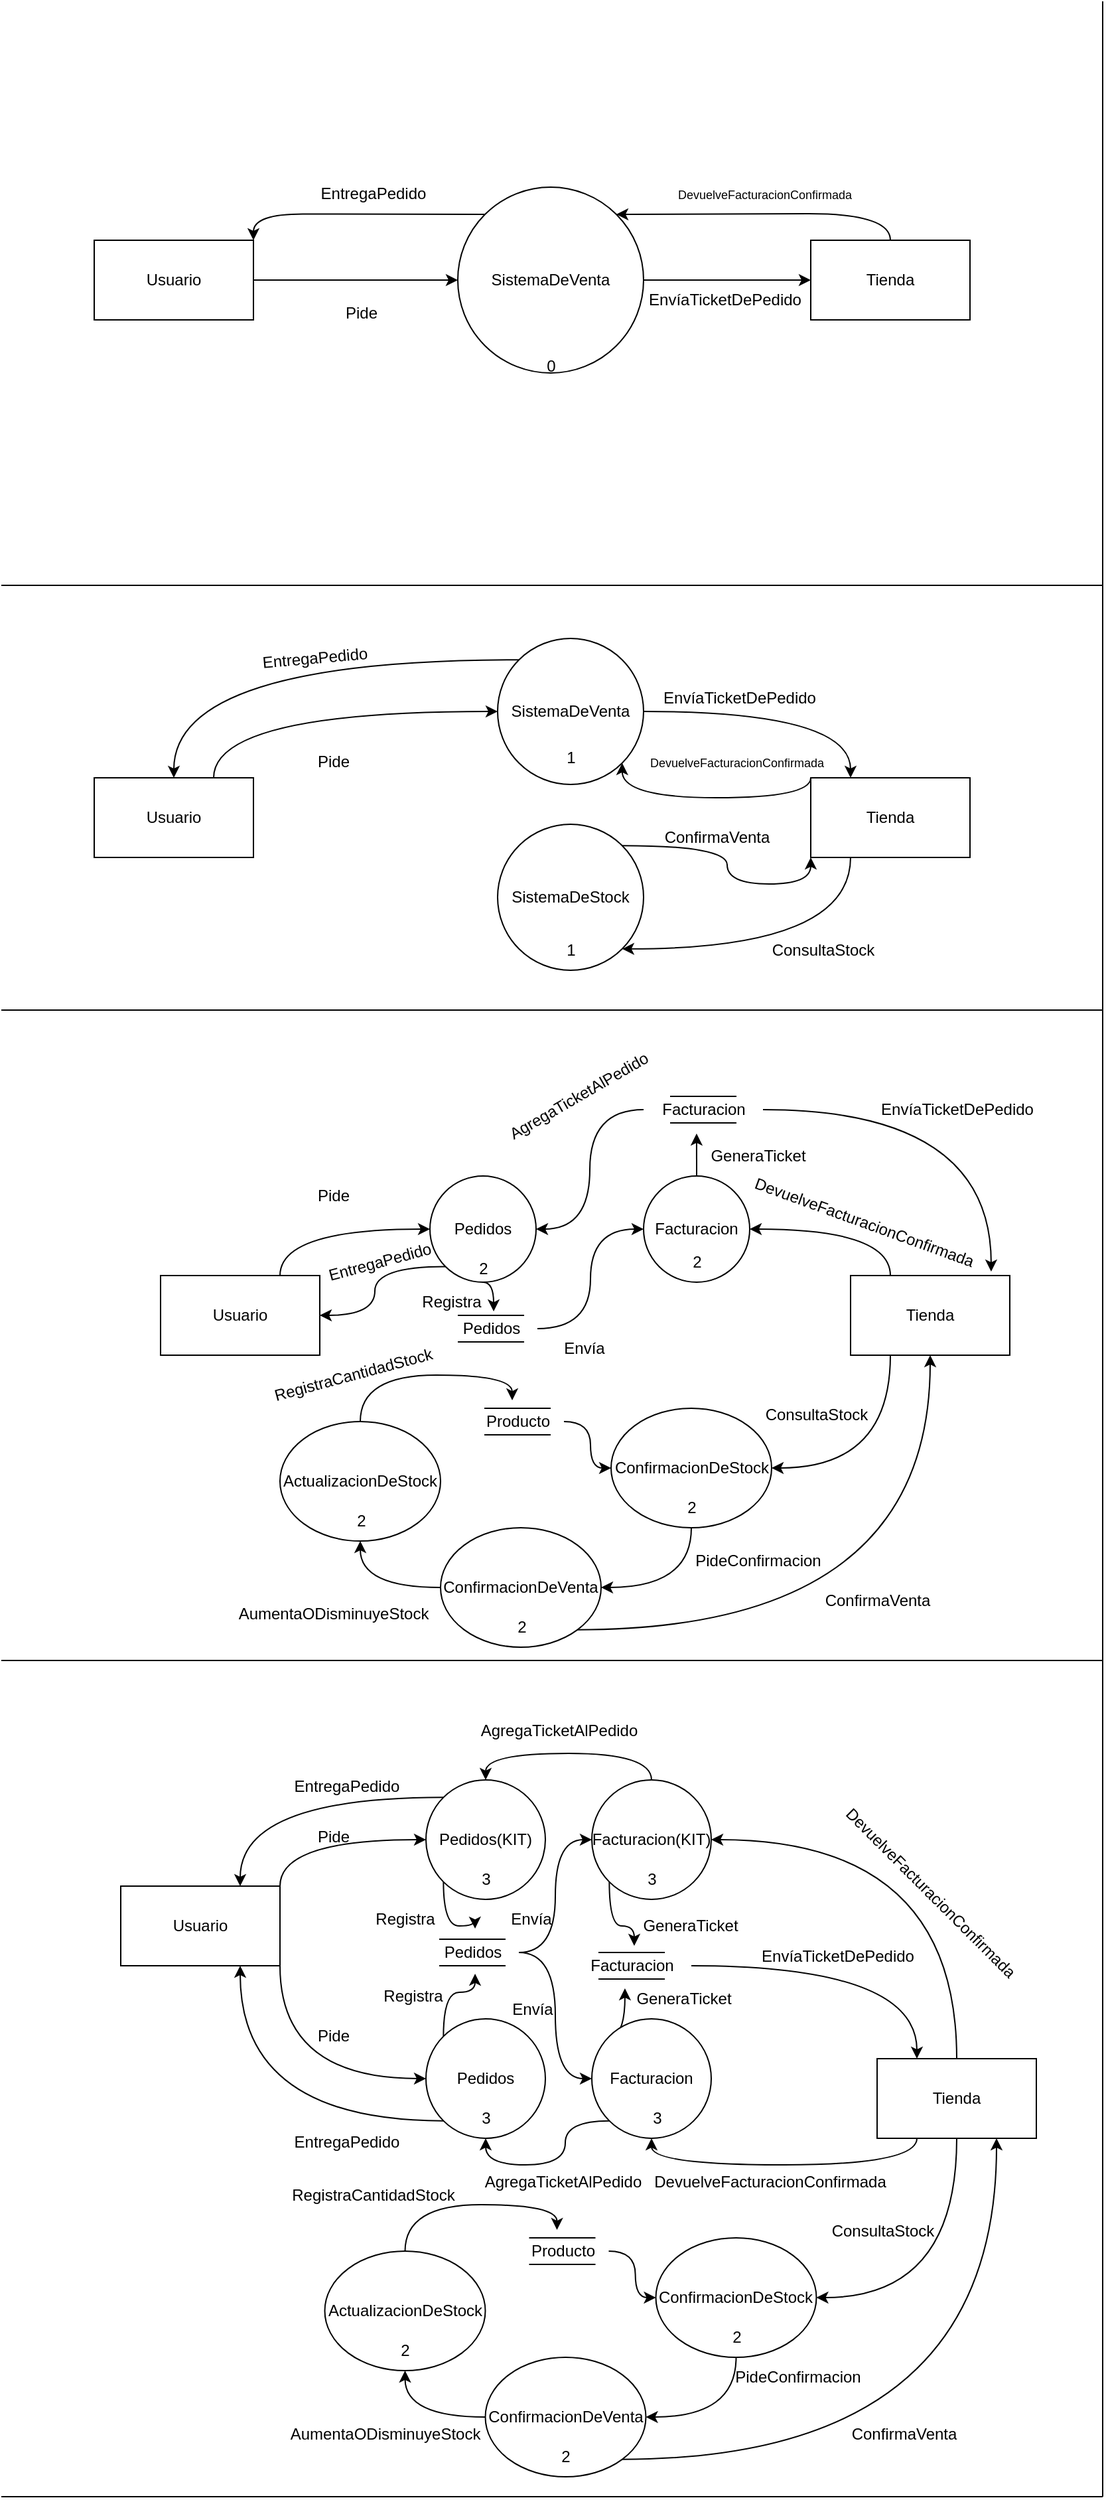 <mxfile version="21.2.8" type="device">
  <diagram name="Página-1" id="77I_9e6Xdo4YaLCHUeWs">
    <mxGraphModel dx="1687" dy="993" grid="1" gridSize="10" guides="1" tooltips="1" connect="1" arrows="1" fold="1" page="1" pageScale="1" pageWidth="827" pageHeight="1169" math="0" shadow="0">
      <root>
        <mxCell id="0" />
        <mxCell id="1" parent="0" />
        <mxCell id="YURIXf1_8LchFgD-S7HH-4" style="edgeStyle=orthogonalEdgeStyle;rounded=0;orthogonalLoop=1;jettySize=auto;html=1;exitX=1;exitY=0.5;exitDx=0;exitDy=0;entryX=0;entryY=0.5;entryDx=0;entryDy=0;curved=1;" edge="1" parent="1" source="YURIXf1_8LchFgD-S7HH-1" target="YURIXf1_8LchFgD-S7HH-3">
          <mxGeometry relative="1" as="geometry" />
        </mxCell>
        <mxCell id="YURIXf1_8LchFgD-S7HH-1" value="Usuario" style="rounded=0;whiteSpace=wrap;html=1;" vertex="1" parent="1">
          <mxGeometry x="70" y="180" width="120" height="60" as="geometry" />
        </mxCell>
        <mxCell id="YURIXf1_8LchFgD-S7HH-12" style="edgeStyle=orthogonalEdgeStyle;rounded=0;orthogonalLoop=1;jettySize=auto;html=1;exitX=0.5;exitY=0;exitDx=0;exitDy=0;entryX=1;entryY=0;entryDx=0;entryDy=0;curved=1;" edge="1" parent="1" source="YURIXf1_8LchFgD-S7HH-2" target="YURIXf1_8LchFgD-S7HH-3">
          <mxGeometry relative="1" as="geometry" />
        </mxCell>
        <mxCell id="YURIXf1_8LchFgD-S7HH-2" value="Tienda" style="rounded=0;whiteSpace=wrap;html=1;" vertex="1" parent="1">
          <mxGeometry x="610" y="180" width="120" height="60" as="geometry" />
        </mxCell>
        <mxCell id="YURIXf1_8LchFgD-S7HH-5" style="edgeStyle=orthogonalEdgeStyle;rounded=0;orthogonalLoop=1;jettySize=auto;html=1;exitX=1;exitY=0.5;exitDx=0;exitDy=0;entryX=0;entryY=0.5;entryDx=0;entryDy=0;curved=1;" edge="1" parent="1" source="YURIXf1_8LchFgD-S7HH-3" target="YURIXf1_8LchFgD-S7HH-2">
          <mxGeometry relative="1" as="geometry" />
        </mxCell>
        <mxCell id="YURIXf1_8LchFgD-S7HH-13" style="edgeStyle=orthogonalEdgeStyle;rounded=0;orthogonalLoop=1;jettySize=auto;html=1;exitX=0;exitY=0;exitDx=0;exitDy=0;entryX=1;entryY=0;entryDx=0;entryDy=0;curved=1;" edge="1" parent="1" source="YURIXf1_8LchFgD-S7HH-3" target="YURIXf1_8LchFgD-S7HH-1">
          <mxGeometry relative="1" as="geometry" />
        </mxCell>
        <mxCell id="YURIXf1_8LchFgD-S7HH-3" value="SistemaDeVenta" style="ellipse;whiteSpace=wrap;html=1;aspect=fixed;" vertex="1" parent="1">
          <mxGeometry x="344" y="140" width="140" height="140" as="geometry" />
        </mxCell>
        <mxCell id="YURIXf1_8LchFgD-S7HH-6" value="0" style="text;html=1;align=center;verticalAlign=middle;resizable=0;points=[];autosize=1;strokeColor=none;fillColor=none;" vertex="1" parent="1">
          <mxGeometry x="399" y="260" width="30" height="30" as="geometry" />
        </mxCell>
        <mxCell id="YURIXf1_8LchFgD-S7HH-14" style="edgeStyle=orthogonalEdgeStyle;curved=1;rounded=0;orthogonalLoop=1;jettySize=auto;html=1;exitX=0.75;exitY=0;exitDx=0;exitDy=0;entryX=0;entryY=0.5;entryDx=0;entryDy=0;" edge="1" parent="1" source="YURIXf1_8LchFgD-S7HH-7" target="YURIXf1_8LchFgD-S7HH-8">
          <mxGeometry relative="1" as="geometry" />
        </mxCell>
        <mxCell id="YURIXf1_8LchFgD-S7HH-7" value="Usuario" style="rounded=0;whiteSpace=wrap;html=1;" vertex="1" parent="1">
          <mxGeometry x="70" y="585" width="120" height="60" as="geometry" />
        </mxCell>
        <mxCell id="YURIXf1_8LchFgD-S7HH-23" style="edgeStyle=orthogonalEdgeStyle;curved=1;rounded=0;orthogonalLoop=1;jettySize=auto;html=1;exitX=0;exitY=0;exitDx=0;exitDy=0;entryX=0.5;entryY=0;entryDx=0;entryDy=0;" edge="1" parent="1" source="YURIXf1_8LchFgD-S7HH-8" target="YURIXf1_8LchFgD-S7HH-7">
          <mxGeometry relative="1" as="geometry" />
        </mxCell>
        <mxCell id="YURIXf1_8LchFgD-S7HH-26" style="edgeStyle=orthogonalEdgeStyle;curved=1;rounded=0;orthogonalLoop=1;jettySize=auto;html=1;exitX=1;exitY=0.5;exitDx=0;exitDy=0;entryX=0.25;entryY=0;entryDx=0;entryDy=0;" edge="1" parent="1" source="YURIXf1_8LchFgD-S7HH-8" target="YURIXf1_8LchFgD-S7HH-11">
          <mxGeometry relative="1" as="geometry" />
        </mxCell>
        <mxCell id="YURIXf1_8LchFgD-S7HH-8" value="SistemaDeVenta" style="ellipse;whiteSpace=wrap;html=1;aspect=fixed;" vertex="1" parent="1">
          <mxGeometry x="374" y="480" width="110" height="110" as="geometry" />
        </mxCell>
        <mxCell id="YURIXf1_8LchFgD-S7HH-28" style="edgeStyle=orthogonalEdgeStyle;curved=1;rounded=0;orthogonalLoop=1;jettySize=auto;html=1;exitX=1;exitY=0;exitDx=0;exitDy=0;entryX=0;entryY=1;entryDx=0;entryDy=0;" edge="1" parent="1" source="YURIXf1_8LchFgD-S7HH-9" target="YURIXf1_8LchFgD-S7HH-11">
          <mxGeometry relative="1" as="geometry" />
        </mxCell>
        <mxCell id="YURIXf1_8LchFgD-S7HH-9" value="SistemaDeStock" style="ellipse;whiteSpace=wrap;html=1;aspect=fixed;" vertex="1" parent="1">
          <mxGeometry x="374" y="620" width="110" height="110" as="geometry" />
        </mxCell>
        <mxCell id="YURIXf1_8LchFgD-S7HH-27" style="edgeStyle=orthogonalEdgeStyle;curved=1;rounded=0;orthogonalLoop=1;jettySize=auto;html=1;exitX=0.25;exitY=1;exitDx=0;exitDy=0;entryX=1;entryY=1;entryDx=0;entryDy=0;" edge="1" parent="1" source="YURIXf1_8LchFgD-S7HH-11" target="YURIXf1_8LchFgD-S7HH-9">
          <mxGeometry relative="1" as="geometry" />
        </mxCell>
        <mxCell id="YURIXf1_8LchFgD-S7HH-29" style="edgeStyle=orthogonalEdgeStyle;curved=1;rounded=0;orthogonalLoop=1;jettySize=auto;html=1;exitX=0;exitY=0;exitDx=0;exitDy=0;entryX=1;entryY=1;entryDx=0;entryDy=0;" edge="1" parent="1" source="YURIXf1_8LchFgD-S7HH-11" target="YURIXf1_8LchFgD-S7HH-8">
          <mxGeometry relative="1" as="geometry">
            <Array as="points">
              <mxPoint x="610" y="600" />
              <mxPoint x="468" y="600" />
            </Array>
          </mxGeometry>
        </mxCell>
        <mxCell id="YURIXf1_8LchFgD-S7HH-11" value="Tienda" style="rounded=0;whiteSpace=wrap;html=1;" vertex="1" parent="1">
          <mxGeometry x="610" y="585" width="120" height="60" as="geometry" />
        </mxCell>
        <mxCell id="YURIXf1_8LchFgD-S7HH-18" value="1" style="text;html=1;align=center;verticalAlign=middle;resizable=0;points=[];autosize=1;strokeColor=none;fillColor=none;" vertex="1" parent="1">
          <mxGeometry x="414" y="555" width="30" height="30" as="geometry" />
        </mxCell>
        <mxCell id="YURIXf1_8LchFgD-S7HH-19" value="1" style="text;html=1;align=center;verticalAlign=middle;resizable=0;points=[];autosize=1;strokeColor=none;fillColor=none;" vertex="1" parent="1">
          <mxGeometry x="414" y="700" width="30" height="30" as="geometry" />
        </mxCell>
        <mxCell id="YURIXf1_8LchFgD-S7HH-34" style="edgeStyle=orthogonalEdgeStyle;curved=1;rounded=0;orthogonalLoop=1;jettySize=auto;html=1;entryX=0;entryY=0.5;entryDx=0;entryDy=0;exitX=0.75;exitY=0;exitDx=0;exitDy=0;" edge="1" parent="1" source="YURIXf1_8LchFgD-S7HH-30" target="YURIXf1_8LchFgD-S7HH-31">
          <mxGeometry relative="1" as="geometry">
            <mxPoint x="214" y="925" as="sourcePoint" />
          </mxGeometry>
        </mxCell>
        <mxCell id="YURIXf1_8LchFgD-S7HH-30" value="Usuario" style="rounded=0;whiteSpace=wrap;html=1;" vertex="1" parent="1">
          <mxGeometry x="120" y="960" width="120" height="60" as="geometry" />
        </mxCell>
        <mxCell id="YURIXf1_8LchFgD-S7HH-88" style="edgeStyle=orthogonalEdgeStyle;curved=1;rounded=0;orthogonalLoop=1;jettySize=auto;html=1;exitX=0;exitY=1;exitDx=0;exitDy=0;entryX=1;entryY=0.5;entryDx=0;entryDy=0;" edge="1" parent="1" source="YURIXf1_8LchFgD-S7HH-31" target="YURIXf1_8LchFgD-S7HH-30">
          <mxGeometry relative="1" as="geometry" />
        </mxCell>
        <mxCell id="YURIXf1_8LchFgD-S7HH-89" style="edgeStyle=orthogonalEdgeStyle;curved=1;rounded=0;orthogonalLoop=1;jettySize=auto;html=1;exitX=0.5;exitY=1;exitDx=0;exitDy=0;entryX=0.529;entryY=0.067;entryDx=0;entryDy=0;entryPerimeter=0;" edge="1" parent="1" source="YURIXf1_8LchFgD-S7HH-31" target="YURIXf1_8LchFgD-S7HH-46">
          <mxGeometry relative="1" as="geometry" />
        </mxCell>
        <mxCell id="YURIXf1_8LchFgD-S7HH-31" value="Pedidos" style="ellipse;whiteSpace=wrap;html=1;aspect=fixed;" vertex="1" parent="1">
          <mxGeometry x="323" y="885" width="80" height="80" as="geometry" />
        </mxCell>
        <mxCell id="YURIXf1_8LchFgD-S7HH-56" style="edgeStyle=orthogonalEdgeStyle;curved=1;rounded=0;orthogonalLoop=1;jettySize=auto;html=1;exitX=0.5;exitY=0;exitDx=0;exitDy=0;entryX=0.444;entryY=1.1;entryDx=0;entryDy=0;entryPerimeter=0;" edge="1" parent="1" source="YURIXf1_8LchFgD-S7HH-32" target="YURIXf1_8LchFgD-S7HH-51">
          <mxGeometry relative="1" as="geometry" />
        </mxCell>
        <mxCell id="YURIXf1_8LchFgD-S7HH-32" value="Facturacion" style="ellipse;whiteSpace=wrap;html=1;aspect=fixed;" vertex="1" parent="1">
          <mxGeometry x="484" y="885" width="80" height="80" as="geometry" />
        </mxCell>
        <mxCell id="YURIXf1_8LchFgD-S7HH-61" style="edgeStyle=orthogonalEdgeStyle;curved=1;rounded=0;orthogonalLoop=1;jettySize=auto;html=1;exitX=0.25;exitY=1;exitDx=0;exitDy=0;entryX=1;entryY=0.5;entryDx=0;entryDy=0;" edge="1" parent="1" source="YURIXf1_8LchFgD-S7HH-33" target="YURIXf1_8LchFgD-S7HH-60">
          <mxGeometry relative="1" as="geometry" />
        </mxCell>
        <mxCell id="YURIXf1_8LchFgD-S7HH-84" style="edgeStyle=orthogonalEdgeStyle;curved=1;rounded=0;orthogonalLoop=1;jettySize=auto;html=1;exitX=0.25;exitY=0;exitDx=0;exitDy=0;entryX=1;entryY=0.5;entryDx=0;entryDy=0;" edge="1" parent="1" source="YURIXf1_8LchFgD-S7HH-33" target="YURIXf1_8LchFgD-S7HH-32">
          <mxGeometry relative="1" as="geometry" />
        </mxCell>
        <mxCell id="YURIXf1_8LchFgD-S7HH-33" value="Tienda" style="rounded=0;whiteSpace=wrap;html=1;" vertex="1" parent="1">
          <mxGeometry x="640" y="960" width="120" height="60" as="geometry" />
        </mxCell>
        <mxCell id="YURIXf1_8LchFgD-S7HH-43" value="" style="group" vertex="1" connectable="0" parent="1">
          <mxGeometry x="344" y="990" width="60" height="25" as="geometry" />
        </mxCell>
        <mxCell id="YURIXf1_8LchFgD-S7HH-44" value="" style="endArrow=none;html=1;rounded=0;curved=1;" edge="1" parent="YURIXf1_8LchFgD-S7HH-43">
          <mxGeometry width="50" height="50" relative="1" as="geometry">
            <mxPoint y="20" as="sourcePoint" />
            <mxPoint x="50" y="20" as="targetPoint" />
          </mxGeometry>
        </mxCell>
        <mxCell id="YURIXf1_8LchFgD-S7HH-45" value="" style="endArrow=none;html=1;rounded=0;curved=1;" edge="1" parent="YURIXf1_8LchFgD-S7HH-43">
          <mxGeometry width="50" height="50" relative="1" as="geometry">
            <mxPoint as="sourcePoint" />
            <mxPoint x="50" as="targetPoint" />
          </mxGeometry>
        </mxCell>
        <mxCell id="YURIXf1_8LchFgD-S7HH-46" value="Pedidos" style="text;html=1;align=center;verticalAlign=middle;resizable=0;points=[];autosize=1;strokeColor=none;fillColor=none;" vertex="1" parent="YURIXf1_8LchFgD-S7HH-43">
          <mxGeometry x="-10" y="-5" width="70" height="30" as="geometry" />
        </mxCell>
        <mxCell id="YURIXf1_8LchFgD-S7HH-48" value="" style="group" vertex="1" connectable="0" parent="1">
          <mxGeometry x="504" y="825" width="70" height="25" as="geometry" />
        </mxCell>
        <mxCell id="YURIXf1_8LchFgD-S7HH-49" value="" style="endArrow=none;html=1;rounded=0;curved=1;" edge="1" parent="YURIXf1_8LchFgD-S7HH-48">
          <mxGeometry width="50" height="50" relative="1" as="geometry">
            <mxPoint y="20" as="sourcePoint" />
            <mxPoint x="50" y="20" as="targetPoint" />
          </mxGeometry>
        </mxCell>
        <mxCell id="YURIXf1_8LchFgD-S7HH-50" value="" style="endArrow=none;html=1;rounded=0;curved=1;" edge="1" parent="YURIXf1_8LchFgD-S7HH-48">
          <mxGeometry width="50" height="50" relative="1" as="geometry">
            <mxPoint as="sourcePoint" />
            <mxPoint x="50" as="targetPoint" />
          </mxGeometry>
        </mxCell>
        <mxCell id="YURIXf1_8LchFgD-S7HH-51" value="Facturacion" style="text;html=1;align=center;verticalAlign=middle;resizable=0;points=[];autosize=1;strokeColor=none;fillColor=none;" vertex="1" parent="YURIXf1_8LchFgD-S7HH-48">
          <mxGeometry x="-20" y="-5" width="90" height="30" as="geometry" />
        </mxCell>
        <mxCell id="YURIXf1_8LchFgD-S7HH-55" style="edgeStyle=orthogonalEdgeStyle;curved=1;rounded=0;orthogonalLoop=1;jettySize=auto;html=1;entryX=0;entryY=0.5;entryDx=0;entryDy=0;" edge="1" parent="1" source="YURIXf1_8LchFgD-S7HH-46" target="YURIXf1_8LchFgD-S7HH-32">
          <mxGeometry relative="1" as="geometry" />
        </mxCell>
        <mxCell id="YURIXf1_8LchFgD-S7HH-57" style="edgeStyle=orthogonalEdgeStyle;curved=1;rounded=0;orthogonalLoop=1;jettySize=auto;html=1;entryX=0.883;entryY=-0.05;entryDx=0;entryDy=0;entryPerimeter=0;" edge="1" parent="1" source="YURIXf1_8LchFgD-S7HH-51" target="YURIXf1_8LchFgD-S7HH-33">
          <mxGeometry relative="1" as="geometry" />
        </mxCell>
        <mxCell id="YURIXf1_8LchFgD-S7HH-79" style="edgeStyle=orthogonalEdgeStyle;curved=1;rounded=0;orthogonalLoop=1;jettySize=auto;html=1;exitX=0.5;exitY=0;exitDx=0;exitDy=0;entryX=0.443;entryY=-0.033;entryDx=0;entryDy=0;entryPerimeter=0;" edge="1" parent="1" source="YURIXf1_8LchFgD-S7HH-58" target="YURIXf1_8LchFgD-S7HH-77">
          <mxGeometry relative="1" as="geometry" />
        </mxCell>
        <mxCell id="YURIXf1_8LchFgD-S7HH-58" value="ActualizacionDeStock" style="ellipse;whiteSpace=wrap;html=1;" vertex="1" parent="1">
          <mxGeometry x="210" y="1070" width="121" height="90" as="geometry" />
        </mxCell>
        <mxCell id="YURIXf1_8LchFgD-S7HH-67" style="edgeStyle=orthogonalEdgeStyle;curved=1;rounded=0;orthogonalLoop=1;jettySize=auto;html=1;exitX=0.5;exitY=1;exitDx=0;exitDy=0;entryX=1;entryY=0.5;entryDx=0;entryDy=0;" edge="1" parent="1" source="YURIXf1_8LchFgD-S7HH-60" target="YURIXf1_8LchFgD-S7HH-64">
          <mxGeometry relative="1" as="geometry" />
        </mxCell>
        <mxCell id="YURIXf1_8LchFgD-S7HH-60" value="ConfirmacionDeStock" style="ellipse;whiteSpace=wrap;html=1;" vertex="1" parent="1">
          <mxGeometry x="459.5" y="1060" width="121" height="90" as="geometry" />
        </mxCell>
        <mxCell id="YURIXf1_8LchFgD-S7HH-66" style="edgeStyle=orthogonalEdgeStyle;curved=1;rounded=0;orthogonalLoop=1;jettySize=auto;html=1;exitX=0;exitY=0.5;exitDx=0;exitDy=0;entryX=0.5;entryY=1;entryDx=0;entryDy=0;" edge="1" parent="1" source="YURIXf1_8LchFgD-S7HH-64" target="YURIXf1_8LchFgD-S7HH-58">
          <mxGeometry relative="1" as="geometry" />
        </mxCell>
        <mxCell id="YURIXf1_8LchFgD-S7HH-68" style="edgeStyle=orthogonalEdgeStyle;curved=1;rounded=0;orthogonalLoop=1;jettySize=auto;html=1;exitX=1;exitY=1;exitDx=0;exitDy=0;entryX=0.5;entryY=1;entryDx=0;entryDy=0;" edge="1" parent="1" source="YURIXf1_8LchFgD-S7HH-64" target="YURIXf1_8LchFgD-S7HH-33">
          <mxGeometry relative="1" as="geometry" />
        </mxCell>
        <mxCell id="YURIXf1_8LchFgD-S7HH-64" value="ConfirmacionDeVenta" style="ellipse;whiteSpace=wrap;html=1;" vertex="1" parent="1">
          <mxGeometry x="331" y="1150" width="121" height="90" as="geometry" />
        </mxCell>
        <mxCell id="YURIXf1_8LchFgD-S7HH-69" value="2" style="text;html=1;align=center;verticalAlign=middle;resizable=0;points=[];autosize=1;strokeColor=none;fillColor=none;" vertex="1" parent="1">
          <mxGeometry x="348" y="940" width="30" height="30" as="geometry" />
        </mxCell>
        <mxCell id="YURIXf1_8LchFgD-S7HH-70" value="2" style="text;html=1;align=center;verticalAlign=middle;resizable=0;points=[];autosize=1;strokeColor=none;fillColor=none;" vertex="1" parent="1">
          <mxGeometry x="509" y="935" width="30" height="30" as="geometry" />
        </mxCell>
        <mxCell id="YURIXf1_8LchFgD-S7HH-71" value="2" style="text;html=1;align=center;verticalAlign=middle;resizable=0;points=[];autosize=1;strokeColor=none;fillColor=none;" vertex="1" parent="1">
          <mxGeometry x="505" y="1120" width="30" height="30" as="geometry" />
        </mxCell>
        <mxCell id="YURIXf1_8LchFgD-S7HH-72" value="2" style="text;html=1;align=center;verticalAlign=middle;resizable=0;points=[];autosize=1;strokeColor=none;fillColor=none;" vertex="1" parent="1">
          <mxGeometry x="376.5" y="1210" width="30" height="30" as="geometry" />
        </mxCell>
        <mxCell id="YURIXf1_8LchFgD-S7HH-73" value="2" style="text;html=1;align=center;verticalAlign=middle;resizable=0;points=[];autosize=1;strokeColor=none;fillColor=none;" vertex="1" parent="1">
          <mxGeometry x="255.5" y="1130" width="30" height="30" as="geometry" />
        </mxCell>
        <mxCell id="YURIXf1_8LchFgD-S7HH-74" value="" style="group" vertex="1" connectable="0" parent="1">
          <mxGeometry x="364" y="1060" width="60" height="25" as="geometry" />
        </mxCell>
        <mxCell id="YURIXf1_8LchFgD-S7HH-75" value="" style="endArrow=none;html=1;rounded=0;curved=1;" edge="1" parent="YURIXf1_8LchFgD-S7HH-74">
          <mxGeometry width="50" height="50" relative="1" as="geometry">
            <mxPoint y="20" as="sourcePoint" />
            <mxPoint x="50" y="20" as="targetPoint" />
          </mxGeometry>
        </mxCell>
        <mxCell id="YURIXf1_8LchFgD-S7HH-76" value="" style="endArrow=none;html=1;rounded=0;curved=1;" edge="1" parent="YURIXf1_8LchFgD-S7HH-74">
          <mxGeometry width="50" height="50" relative="1" as="geometry">
            <mxPoint as="sourcePoint" />
            <mxPoint x="50" as="targetPoint" />
          </mxGeometry>
        </mxCell>
        <mxCell id="YURIXf1_8LchFgD-S7HH-77" value="Producto" style="text;html=1;align=center;verticalAlign=middle;resizable=0;points=[];autosize=1;strokeColor=none;fillColor=none;" vertex="1" parent="YURIXf1_8LchFgD-S7HH-74">
          <mxGeometry x="-10" y="-5" width="70" height="30" as="geometry" />
        </mxCell>
        <mxCell id="YURIXf1_8LchFgD-S7HH-82" style="edgeStyle=orthogonalEdgeStyle;curved=1;rounded=0;orthogonalLoop=1;jettySize=auto;html=1;entryX=0;entryY=0.5;entryDx=0;entryDy=0;" edge="1" parent="1" source="YURIXf1_8LchFgD-S7HH-77" target="YURIXf1_8LchFgD-S7HH-60">
          <mxGeometry relative="1" as="geometry" />
        </mxCell>
        <mxCell id="YURIXf1_8LchFgD-S7HH-87" style="edgeStyle=orthogonalEdgeStyle;curved=1;rounded=0;orthogonalLoop=1;jettySize=auto;html=1;entryX=1;entryY=0.5;entryDx=0;entryDy=0;" edge="1" parent="1" source="YURIXf1_8LchFgD-S7HH-51" target="YURIXf1_8LchFgD-S7HH-31">
          <mxGeometry relative="1" as="geometry" />
        </mxCell>
        <mxCell id="YURIXf1_8LchFgD-S7HH-90" value="" style="endArrow=none;html=1;rounded=0;curved=1;" edge="1" parent="1">
          <mxGeometry width="50" height="50" relative="1" as="geometry">
            <mxPoint y="760" as="sourcePoint" />
            <mxPoint x="830" y="760" as="targetPoint" />
          </mxGeometry>
        </mxCell>
        <mxCell id="YURIXf1_8LchFgD-S7HH-91" value="" style="endArrow=none;html=1;rounded=0;curved=1;" edge="1" parent="1">
          <mxGeometry width="50" height="50" relative="1" as="geometry">
            <mxPoint x="830" y="760" as="sourcePoint" />
            <mxPoint x="830" as="targetPoint" />
          </mxGeometry>
        </mxCell>
        <mxCell id="YURIXf1_8LchFgD-S7HH-92" value="" style="endArrow=none;html=1;rounded=0;curved=1;" edge="1" parent="1">
          <mxGeometry width="50" height="50" relative="1" as="geometry">
            <mxPoint x="830" y="1250" as="sourcePoint" />
            <mxPoint x="830" y="760" as="targetPoint" />
          </mxGeometry>
        </mxCell>
        <mxCell id="YURIXf1_8LchFgD-S7HH-93" value="" style="endArrow=none;html=1;rounded=0;curved=1;" edge="1" parent="1">
          <mxGeometry width="50" height="50" relative="1" as="geometry">
            <mxPoint y="1250" as="sourcePoint" />
            <mxPoint x="830" y="1250" as="targetPoint" />
          </mxGeometry>
        </mxCell>
        <mxCell id="YURIXf1_8LchFgD-S7HH-102" style="edgeStyle=orthogonalEdgeStyle;curved=1;rounded=0;orthogonalLoop=1;jettySize=auto;html=1;exitX=1;exitY=0;exitDx=0;exitDy=0;entryX=0;entryY=0.5;entryDx=0;entryDy=0;" edge="1" parent="1" source="YURIXf1_8LchFgD-S7HH-94" target="YURIXf1_8LchFgD-S7HH-96">
          <mxGeometry relative="1" as="geometry" />
        </mxCell>
        <mxCell id="YURIXf1_8LchFgD-S7HH-103" style="edgeStyle=orthogonalEdgeStyle;curved=1;rounded=0;orthogonalLoop=1;jettySize=auto;html=1;exitX=1;exitY=1;exitDx=0;exitDy=0;entryX=0;entryY=0.5;entryDx=0;entryDy=0;" edge="1" parent="1" source="YURIXf1_8LchFgD-S7HH-94" target="YURIXf1_8LchFgD-S7HH-98">
          <mxGeometry relative="1" as="geometry" />
        </mxCell>
        <mxCell id="YURIXf1_8LchFgD-S7HH-94" value="Usuario" style="rounded=0;whiteSpace=wrap;html=1;" vertex="1" parent="1">
          <mxGeometry x="90" y="1420" width="120" height="60" as="geometry" />
        </mxCell>
        <mxCell id="YURIXf1_8LchFgD-S7HH-136" style="edgeStyle=orthogonalEdgeStyle;curved=1;rounded=0;orthogonalLoop=1;jettySize=auto;html=1;exitX=0.5;exitY=1;exitDx=0;exitDy=0;entryX=1;entryY=0.5;entryDx=0;entryDy=0;" edge="1" parent="1" source="YURIXf1_8LchFgD-S7HH-95" target="YURIXf1_8LchFgD-S7HH-125">
          <mxGeometry relative="1" as="geometry" />
        </mxCell>
        <mxCell id="YURIXf1_8LchFgD-S7HH-139" style="edgeStyle=orthogonalEdgeStyle;curved=1;rounded=0;orthogonalLoop=1;jettySize=auto;html=1;exitX=0.5;exitY=0;exitDx=0;exitDy=0;entryX=1;entryY=0.5;entryDx=0;entryDy=0;" edge="1" parent="1" source="YURIXf1_8LchFgD-S7HH-95" target="YURIXf1_8LchFgD-S7HH-97">
          <mxGeometry relative="1" as="geometry" />
        </mxCell>
        <mxCell id="YURIXf1_8LchFgD-S7HH-143" style="edgeStyle=orthogonalEdgeStyle;curved=1;rounded=0;orthogonalLoop=1;jettySize=auto;html=1;exitX=0.25;exitY=1;exitDx=0;exitDy=0;entryX=0.5;entryY=1;entryDx=0;entryDy=0;" edge="1" parent="1" source="YURIXf1_8LchFgD-S7HH-95" target="YURIXf1_8LchFgD-S7HH-99">
          <mxGeometry relative="1" as="geometry" />
        </mxCell>
        <mxCell id="YURIXf1_8LchFgD-S7HH-95" value="Tienda" style="rounded=0;whiteSpace=wrap;html=1;" vertex="1" parent="1">
          <mxGeometry x="660" y="1550" width="120" height="60" as="geometry" />
        </mxCell>
        <mxCell id="YURIXf1_8LchFgD-S7HH-115" style="edgeStyle=orthogonalEdgeStyle;curved=1;rounded=0;orthogonalLoop=1;jettySize=auto;html=1;exitX=0;exitY=1;exitDx=0;exitDy=0;entryX=0.529;entryY=-0.1;entryDx=0;entryDy=0;entryPerimeter=0;" edge="1" parent="1" source="YURIXf1_8LchFgD-S7HH-96" target="YURIXf1_8LchFgD-S7HH-109">
          <mxGeometry relative="1" as="geometry" />
        </mxCell>
        <mxCell id="YURIXf1_8LchFgD-S7HH-142" style="edgeStyle=orthogonalEdgeStyle;curved=1;rounded=0;orthogonalLoop=1;jettySize=auto;html=1;exitX=0;exitY=0;exitDx=0;exitDy=0;entryX=0.75;entryY=0;entryDx=0;entryDy=0;" edge="1" parent="1" source="YURIXf1_8LchFgD-S7HH-96" target="YURIXf1_8LchFgD-S7HH-94">
          <mxGeometry relative="1" as="geometry" />
        </mxCell>
        <mxCell id="YURIXf1_8LchFgD-S7HH-96" value="Pedidos(KIT)" style="ellipse;whiteSpace=wrap;html=1;aspect=fixed;" vertex="1" parent="1">
          <mxGeometry x="320" y="1340" width="90" height="90" as="geometry" />
        </mxCell>
        <mxCell id="YURIXf1_8LchFgD-S7HH-118" style="edgeStyle=orthogonalEdgeStyle;curved=1;rounded=0;orthogonalLoop=1;jettySize=auto;html=1;exitX=0;exitY=1;exitDx=0;exitDy=0;entryX=0.522;entryY=0;entryDx=0;entryDy=0;entryPerimeter=0;" edge="1" parent="1" source="YURIXf1_8LchFgD-S7HH-97" target="YURIXf1_8LchFgD-S7HH-113">
          <mxGeometry relative="1" as="geometry" />
        </mxCell>
        <mxCell id="YURIXf1_8LchFgD-S7HH-141" style="edgeStyle=orthogonalEdgeStyle;curved=1;rounded=0;orthogonalLoop=1;jettySize=auto;html=1;exitX=0.5;exitY=0;exitDx=0;exitDy=0;entryX=0.5;entryY=0;entryDx=0;entryDy=0;" edge="1" parent="1" source="YURIXf1_8LchFgD-S7HH-97" target="YURIXf1_8LchFgD-S7HH-96">
          <mxGeometry relative="1" as="geometry" />
        </mxCell>
        <mxCell id="YURIXf1_8LchFgD-S7HH-97" value="Facturacion(KIT)" style="ellipse;whiteSpace=wrap;html=1;aspect=fixed;" vertex="1" parent="1">
          <mxGeometry x="445" y="1340" width="90" height="90" as="geometry" />
        </mxCell>
        <mxCell id="YURIXf1_8LchFgD-S7HH-114" style="edgeStyle=orthogonalEdgeStyle;curved=1;rounded=0;orthogonalLoop=1;jettySize=auto;html=1;exitX=0;exitY=0;exitDx=0;exitDy=0;entryX=0.529;entryY=1.033;entryDx=0;entryDy=0;entryPerimeter=0;" edge="1" parent="1" source="YURIXf1_8LchFgD-S7HH-98" target="YURIXf1_8LchFgD-S7HH-109">
          <mxGeometry relative="1" as="geometry" />
        </mxCell>
        <mxCell id="YURIXf1_8LchFgD-S7HH-145" style="edgeStyle=orthogonalEdgeStyle;curved=1;rounded=0;orthogonalLoop=1;jettySize=auto;html=1;exitX=0;exitY=1;exitDx=0;exitDy=0;entryX=0.75;entryY=1;entryDx=0;entryDy=0;" edge="1" parent="1" source="YURIXf1_8LchFgD-S7HH-98" target="YURIXf1_8LchFgD-S7HH-94">
          <mxGeometry relative="1" as="geometry" />
        </mxCell>
        <mxCell id="YURIXf1_8LchFgD-S7HH-98" value="Pedidos" style="ellipse;whiteSpace=wrap;html=1;aspect=fixed;" vertex="1" parent="1">
          <mxGeometry x="320" y="1520" width="90" height="90" as="geometry" />
        </mxCell>
        <mxCell id="YURIXf1_8LchFgD-S7HH-120" style="edgeStyle=orthogonalEdgeStyle;curved=1;rounded=0;orthogonalLoop=1;jettySize=auto;html=1;exitX=0;exitY=0;exitDx=0;exitDy=0;entryX=0.444;entryY=1.067;entryDx=0;entryDy=0;entryPerimeter=0;" edge="1" parent="1" source="YURIXf1_8LchFgD-S7HH-99" target="YURIXf1_8LchFgD-S7HH-113">
          <mxGeometry relative="1" as="geometry" />
        </mxCell>
        <mxCell id="YURIXf1_8LchFgD-S7HH-144" style="edgeStyle=orthogonalEdgeStyle;curved=1;rounded=0;orthogonalLoop=1;jettySize=auto;html=1;exitX=0;exitY=1;exitDx=0;exitDy=0;entryX=0.5;entryY=1;entryDx=0;entryDy=0;" edge="1" parent="1" source="YURIXf1_8LchFgD-S7HH-99" target="YURIXf1_8LchFgD-S7HH-98">
          <mxGeometry relative="1" as="geometry" />
        </mxCell>
        <mxCell id="YURIXf1_8LchFgD-S7HH-99" value="Facturacion" style="ellipse;whiteSpace=wrap;html=1;aspect=fixed;" vertex="1" parent="1">
          <mxGeometry x="445" y="1520" width="90" height="90" as="geometry" />
        </mxCell>
        <mxCell id="YURIXf1_8LchFgD-S7HH-106" value="" style="group" vertex="1" connectable="0" parent="1">
          <mxGeometry x="330" y="1460" width="60" height="25" as="geometry" />
        </mxCell>
        <mxCell id="YURIXf1_8LchFgD-S7HH-107" value="" style="endArrow=none;html=1;rounded=0;curved=1;" edge="1" parent="YURIXf1_8LchFgD-S7HH-106">
          <mxGeometry width="50" height="50" relative="1" as="geometry">
            <mxPoint y="20" as="sourcePoint" />
            <mxPoint x="50" y="20" as="targetPoint" />
          </mxGeometry>
        </mxCell>
        <mxCell id="YURIXf1_8LchFgD-S7HH-108" value="" style="endArrow=none;html=1;rounded=0;curved=1;" edge="1" parent="YURIXf1_8LchFgD-S7HH-106">
          <mxGeometry width="50" height="50" relative="1" as="geometry">
            <mxPoint as="sourcePoint" />
            <mxPoint x="50" as="targetPoint" />
          </mxGeometry>
        </mxCell>
        <mxCell id="YURIXf1_8LchFgD-S7HH-109" value="Pedidos" style="text;html=1;align=center;verticalAlign=middle;resizable=0;points=[];autosize=1;strokeColor=none;fillColor=none;" vertex="1" parent="YURIXf1_8LchFgD-S7HH-106">
          <mxGeometry x="-10" y="-5" width="70" height="30" as="geometry" />
        </mxCell>
        <mxCell id="YURIXf1_8LchFgD-S7HH-110" value="" style="group" vertex="1" connectable="0" parent="1">
          <mxGeometry x="450" y="1470" width="70" height="25" as="geometry" />
        </mxCell>
        <mxCell id="YURIXf1_8LchFgD-S7HH-111" value="" style="endArrow=none;html=1;rounded=0;curved=1;" edge="1" parent="YURIXf1_8LchFgD-S7HH-110">
          <mxGeometry width="50" height="50" relative="1" as="geometry">
            <mxPoint y="20" as="sourcePoint" />
            <mxPoint x="50" y="20" as="targetPoint" />
          </mxGeometry>
        </mxCell>
        <mxCell id="YURIXf1_8LchFgD-S7HH-112" value="" style="endArrow=none;html=1;rounded=0;curved=1;" edge="1" parent="YURIXf1_8LchFgD-S7HH-110">
          <mxGeometry width="50" height="50" relative="1" as="geometry">
            <mxPoint as="sourcePoint" />
            <mxPoint x="50" as="targetPoint" />
          </mxGeometry>
        </mxCell>
        <mxCell id="YURIXf1_8LchFgD-S7HH-113" value="Facturacion" style="text;html=1;align=center;verticalAlign=middle;resizable=0;points=[];autosize=1;strokeColor=none;fillColor=none;" vertex="1" parent="YURIXf1_8LchFgD-S7HH-110">
          <mxGeometry x="-20" y="-5" width="90" height="30" as="geometry" />
        </mxCell>
        <mxCell id="YURIXf1_8LchFgD-S7HH-116" style="edgeStyle=orthogonalEdgeStyle;curved=1;rounded=0;orthogonalLoop=1;jettySize=auto;html=1;entryX=0;entryY=0.5;entryDx=0;entryDy=0;" edge="1" parent="1" source="YURIXf1_8LchFgD-S7HH-109" target="YURIXf1_8LchFgD-S7HH-99">
          <mxGeometry relative="1" as="geometry" />
        </mxCell>
        <mxCell id="YURIXf1_8LchFgD-S7HH-117" style="edgeStyle=orthogonalEdgeStyle;curved=1;rounded=0;orthogonalLoop=1;jettySize=auto;html=1;entryX=0;entryY=0.5;entryDx=0;entryDy=0;" edge="1" parent="1" source="YURIXf1_8LchFgD-S7HH-109" target="YURIXf1_8LchFgD-S7HH-97">
          <mxGeometry relative="1" as="geometry" />
        </mxCell>
        <mxCell id="YURIXf1_8LchFgD-S7HH-121" style="edgeStyle=orthogonalEdgeStyle;curved=1;rounded=0;orthogonalLoop=1;jettySize=auto;html=1;entryX=0.25;entryY=0;entryDx=0;entryDy=0;" edge="1" parent="1" source="YURIXf1_8LchFgD-S7HH-113" target="YURIXf1_8LchFgD-S7HH-95">
          <mxGeometry relative="1" as="geometry" />
        </mxCell>
        <mxCell id="YURIXf1_8LchFgD-S7HH-122" style="edgeStyle=orthogonalEdgeStyle;curved=1;rounded=0;orthogonalLoop=1;jettySize=auto;html=1;exitX=0.5;exitY=0;exitDx=0;exitDy=0;entryX=0.443;entryY=-0.033;entryDx=0;entryDy=0;entryPerimeter=0;" edge="1" parent="1" source="YURIXf1_8LchFgD-S7HH-123" target="YURIXf1_8LchFgD-S7HH-134">
          <mxGeometry relative="1" as="geometry" />
        </mxCell>
        <mxCell id="YURIXf1_8LchFgD-S7HH-123" value="ActualizacionDeStock" style="ellipse;whiteSpace=wrap;html=1;" vertex="1" parent="1">
          <mxGeometry x="243.75" y="1695" width="121" height="90" as="geometry" />
        </mxCell>
        <mxCell id="YURIXf1_8LchFgD-S7HH-124" style="edgeStyle=orthogonalEdgeStyle;curved=1;rounded=0;orthogonalLoop=1;jettySize=auto;html=1;exitX=0.5;exitY=1;exitDx=0;exitDy=0;entryX=1;entryY=0.5;entryDx=0;entryDy=0;" edge="1" parent="1" source="YURIXf1_8LchFgD-S7HH-125" target="YURIXf1_8LchFgD-S7HH-127">
          <mxGeometry relative="1" as="geometry" />
        </mxCell>
        <mxCell id="YURIXf1_8LchFgD-S7HH-125" value="ConfirmacionDeStock" style="ellipse;whiteSpace=wrap;html=1;" vertex="1" parent="1">
          <mxGeometry x="493.25" y="1685" width="121" height="90" as="geometry" />
        </mxCell>
        <mxCell id="YURIXf1_8LchFgD-S7HH-126" style="edgeStyle=orthogonalEdgeStyle;curved=1;rounded=0;orthogonalLoop=1;jettySize=auto;html=1;exitX=0;exitY=0.5;exitDx=0;exitDy=0;entryX=0.5;entryY=1;entryDx=0;entryDy=0;" edge="1" parent="1" source="YURIXf1_8LchFgD-S7HH-127" target="YURIXf1_8LchFgD-S7HH-123">
          <mxGeometry relative="1" as="geometry" />
        </mxCell>
        <mxCell id="YURIXf1_8LchFgD-S7HH-179" style="edgeStyle=orthogonalEdgeStyle;curved=1;rounded=0;orthogonalLoop=1;jettySize=auto;html=1;exitX=1;exitY=1;exitDx=0;exitDy=0;entryX=0.75;entryY=1;entryDx=0;entryDy=0;" edge="1" parent="1" source="YURIXf1_8LchFgD-S7HH-127" target="YURIXf1_8LchFgD-S7HH-95">
          <mxGeometry relative="1" as="geometry" />
        </mxCell>
        <mxCell id="YURIXf1_8LchFgD-S7HH-127" value="ConfirmacionDeVenta" style="ellipse;whiteSpace=wrap;html=1;" vertex="1" parent="1">
          <mxGeometry x="364.75" y="1775" width="121" height="90" as="geometry" />
        </mxCell>
        <mxCell id="YURIXf1_8LchFgD-S7HH-128" value="2" style="text;html=1;align=center;verticalAlign=middle;resizable=0;points=[];autosize=1;strokeColor=none;fillColor=none;" vertex="1" parent="1">
          <mxGeometry x="538.75" y="1745" width="30" height="30" as="geometry" />
        </mxCell>
        <mxCell id="YURIXf1_8LchFgD-S7HH-129" value="2" style="text;html=1;align=center;verticalAlign=middle;resizable=0;points=[];autosize=1;strokeColor=none;fillColor=none;" vertex="1" parent="1">
          <mxGeometry x="410.25" y="1835" width="30" height="30" as="geometry" />
        </mxCell>
        <mxCell id="YURIXf1_8LchFgD-S7HH-130" value="2" style="text;html=1;align=center;verticalAlign=middle;resizable=0;points=[];autosize=1;strokeColor=none;fillColor=none;" vertex="1" parent="1">
          <mxGeometry x="289.25" y="1755" width="30" height="30" as="geometry" />
        </mxCell>
        <mxCell id="YURIXf1_8LchFgD-S7HH-131" value="" style="group" vertex="1" connectable="0" parent="1">
          <mxGeometry x="397.75" y="1685" width="60" height="25" as="geometry" />
        </mxCell>
        <mxCell id="YURIXf1_8LchFgD-S7HH-132" value="" style="endArrow=none;html=1;rounded=0;curved=1;" edge="1" parent="YURIXf1_8LchFgD-S7HH-131">
          <mxGeometry width="50" height="50" relative="1" as="geometry">
            <mxPoint y="20" as="sourcePoint" />
            <mxPoint x="50" y="20" as="targetPoint" />
          </mxGeometry>
        </mxCell>
        <mxCell id="YURIXf1_8LchFgD-S7HH-133" value="" style="endArrow=none;html=1;rounded=0;curved=1;" edge="1" parent="YURIXf1_8LchFgD-S7HH-131">
          <mxGeometry width="50" height="50" relative="1" as="geometry">
            <mxPoint as="sourcePoint" />
            <mxPoint x="50" as="targetPoint" />
          </mxGeometry>
        </mxCell>
        <mxCell id="YURIXf1_8LchFgD-S7HH-134" value="Producto" style="text;html=1;align=center;verticalAlign=middle;resizable=0;points=[];autosize=1;strokeColor=none;fillColor=none;" vertex="1" parent="YURIXf1_8LchFgD-S7HH-131">
          <mxGeometry x="-10" y="-5" width="70" height="30" as="geometry" />
        </mxCell>
        <mxCell id="YURIXf1_8LchFgD-S7HH-135" style="edgeStyle=orthogonalEdgeStyle;curved=1;rounded=0;orthogonalLoop=1;jettySize=auto;html=1;entryX=0;entryY=0.5;entryDx=0;entryDy=0;" edge="1" parent="1" source="YURIXf1_8LchFgD-S7HH-134" target="YURIXf1_8LchFgD-S7HH-125">
          <mxGeometry relative="1" as="geometry" />
        </mxCell>
        <mxCell id="YURIXf1_8LchFgD-S7HH-137" value="3" style="text;html=1;align=center;verticalAlign=middle;resizable=0;points=[];autosize=1;strokeColor=none;fillColor=none;" vertex="1" parent="1">
          <mxGeometry x="350" y="1400" width="30" height="30" as="geometry" />
        </mxCell>
        <mxCell id="YURIXf1_8LchFgD-S7HH-160" value="3" style="text;html=1;align=center;verticalAlign=middle;resizable=0;points=[];autosize=1;strokeColor=none;fillColor=none;" vertex="1" parent="1">
          <mxGeometry x="475" y="1400" width="30" height="30" as="geometry" />
        </mxCell>
        <mxCell id="YURIXf1_8LchFgD-S7HH-161" value="3" style="text;html=1;align=center;verticalAlign=middle;resizable=0;points=[];autosize=1;strokeColor=none;fillColor=none;" vertex="1" parent="1">
          <mxGeometry x="350" y="1580" width="30" height="30" as="geometry" />
        </mxCell>
        <mxCell id="YURIXf1_8LchFgD-S7HH-162" value="3" style="text;html=1;align=center;verticalAlign=middle;resizable=0;points=[];autosize=1;strokeColor=none;fillColor=none;" vertex="1" parent="1">
          <mxGeometry x="479" y="1580" width="30" height="30" as="geometry" />
        </mxCell>
        <mxCell id="YURIXf1_8LchFgD-S7HH-163" value="" style="endArrow=none;html=1;rounded=0;curved=1;" edge="1" parent="1">
          <mxGeometry width="50" height="50" relative="1" as="geometry">
            <mxPoint x="830" y="1880" as="sourcePoint" />
            <mxPoint x="830" y="1250" as="targetPoint" />
          </mxGeometry>
        </mxCell>
        <mxCell id="YURIXf1_8LchFgD-S7HH-164" value="" style="endArrow=none;html=1;rounded=0;curved=1;" edge="1" parent="1">
          <mxGeometry width="50" height="50" relative="1" as="geometry">
            <mxPoint y="1880" as="sourcePoint" />
            <mxPoint x="830" y="1880" as="targetPoint" />
          </mxGeometry>
        </mxCell>
        <mxCell id="YURIXf1_8LchFgD-S7HH-165" value="" style="endArrow=none;html=1;rounded=0;curved=1;" edge="1" parent="1">
          <mxGeometry width="50" height="50" relative="1" as="geometry">
            <mxPoint y="440" as="sourcePoint" />
            <mxPoint x="830" y="440" as="targetPoint" />
          </mxGeometry>
        </mxCell>
        <mxCell id="YURIXf1_8LchFgD-S7HH-166" value="Pide" style="text;html=1;align=center;verticalAlign=middle;resizable=0;points=[];autosize=1;strokeColor=none;fillColor=none;" vertex="1" parent="1">
          <mxGeometry x="225" y="1368" width="50" height="30" as="geometry" />
        </mxCell>
        <mxCell id="YURIXf1_8LchFgD-S7HH-167" value="Pide" style="text;html=1;align=center;verticalAlign=middle;resizable=0;points=[];autosize=1;strokeColor=none;fillColor=none;" vertex="1" parent="1">
          <mxGeometry x="225" y="1518" width="50" height="30" as="geometry" />
        </mxCell>
        <mxCell id="YURIXf1_8LchFgD-S7HH-168" value="Registra" style="text;html=1;align=center;verticalAlign=middle;resizable=0;points=[];autosize=1;strokeColor=none;fillColor=none;" vertex="1" parent="1">
          <mxGeometry x="275" y="1488" width="70" height="30" as="geometry" />
        </mxCell>
        <mxCell id="YURIXf1_8LchFgD-S7HH-169" value="Registra" style="text;html=1;align=center;verticalAlign=middle;resizable=0;points=[];autosize=1;strokeColor=none;fillColor=none;" vertex="1" parent="1">
          <mxGeometry x="269.25" y="1430" width="70" height="30" as="geometry" />
        </mxCell>
        <mxCell id="YURIXf1_8LchFgD-S7HH-170" value="Envía" style="text;html=1;align=center;verticalAlign=middle;resizable=0;points=[];autosize=1;strokeColor=none;fillColor=none;" vertex="1" parent="1">
          <mxGeometry x="375" y="1498" width="50" height="30" as="geometry" />
        </mxCell>
        <mxCell id="YURIXf1_8LchFgD-S7HH-171" value="Envía" style="text;html=1;align=center;verticalAlign=middle;resizable=0;points=[];autosize=1;strokeColor=none;fillColor=none;" vertex="1" parent="1">
          <mxGeometry x="374" y="1430" width="50" height="30" as="geometry" />
        </mxCell>
        <mxCell id="YURIXf1_8LchFgD-S7HH-172" value="GeneraTicket" style="text;html=1;align=center;verticalAlign=middle;resizable=0;points=[];autosize=1;strokeColor=none;fillColor=none;" vertex="1" parent="1">
          <mxGeometry x="464" y="1490" width="100" height="30" as="geometry" />
        </mxCell>
        <mxCell id="YURIXf1_8LchFgD-S7HH-173" value="GeneraTicket" style="text;html=1;align=center;verticalAlign=middle;resizable=0;points=[];autosize=1;strokeColor=none;fillColor=none;" vertex="1" parent="1">
          <mxGeometry x="468.75" y="1435" width="100" height="30" as="geometry" />
        </mxCell>
        <mxCell id="YURIXf1_8LchFgD-S7HH-174" value="EnvíaTicketDePedido" style="text;html=1;align=center;verticalAlign=middle;resizable=0;points=[];autosize=1;strokeColor=none;fillColor=none;" vertex="1" parent="1">
          <mxGeometry x="560" y="1458" width="140" height="30" as="geometry" />
        </mxCell>
        <mxCell id="YURIXf1_8LchFgD-S7HH-175" value="ConsultaStock" style="text;html=1;align=center;verticalAlign=middle;resizable=0;points=[];autosize=1;strokeColor=none;fillColor=none;" vertex="1" parent="1">
          <mxGeometry x="614.25" y="1665" width="100" height="30" as="geometry" />
        </mxCell>
        <mxCell id="YURIXf1_8LchFgD-S7HH-176" value="PideConfirmacion" style="text;html=1;align=center;verticalAlign=middle;resizable=0;points=[];autosize=1;strokeColor=none;fillColor=none;" vertex="1" parent="1">
          <mxGeometry x="540" y="1775" width="120" height="30" as="geometry" />
        </mxCell>
        <mxCell id="YURIXf1_8LchFgD-S7HH-177" value="AumentaODisminuyeStock" style="text;html=1;align=center;verticalAlign=middle;resizable=0;points=[];autosize=1;strokeColor=none;fillColor=none;" vertex="1" parent="1">
          <mxGeometry x="204" y="1818" width="170" height="30" as="geometry" />
        </mxCell>
        <mxCell id="YURIXf1_8LchFgD-S7HH-178" value="RegistraCantidadStock" style="text;html=1;align=center;verticalAlign=middle;resizable=0;points=[];autosize=1;strokeColor=none;fillColor=none;" vertex="1" parent="1">
          <mxGeometry x="205" y="1638" width="150" height="30" as="geometry" />
        </mxCell>
        <mxCell id="YURIXf1_8LchFgD-S7HH-180" value="ConfirmaVenta" style="text;html=1;align=center;verticalAlign=middle;resizable=0;points=[];autosize=1;strokeColor=none;fillColor=none;" vertex="1" parent="1">
          <mxGeometry x="630" y="1818" width="100" height="30" as="geometry" />
        </mxCell>
        <mxCell id="YURIXf1_8LchFgD-S7HH-181" value="DevuelveFacturacionConfirmada" style="text;html=1;align=center;verticalAlign=middle;resizable=0;points=[];autosize=1;strokeColor=none;fillColor=none;" vertex="1" parent="1">
          <mxGeometry x="479" y="1628" width="200" height="30" as="geometry" />
        </mxCell>
        <mxCell id="YURIXf1_8LchFgD-S7HH-182" value="DevuelveFacturacionConfirmada" style="text;html=1;align=center;verticalAlign=middle;resizable=0;points=[];autosize=1;strokeColor=none;fillColor=none;rotation=45;" vertex="1" parent="1">
          <mxGeometry x="600" y="1410" width="200" height="30" as="geometry" />
        </mxCell>
        <mxCell id="YURIXf1_8LchFgD-S7HH-183" value="ConfirmaVenta" style="text;html=1;align=center;verticalAlign=middle;resizable=0;points=[];autosize=1;strokeColor=none;fillColor=none;" vertex="1" parent="1">
          <mxGeometry x="610" y="1190" width="100" height="30" as="geometry" />
        </mxCell>
        <mxCell id="YURIXf1_8LchFgD-S7HH-184" value="ConsultaStock" style="text;html=1;align=center;verticalAlign=middle;resizable=0;points=[];autosize=1;strokeColor=none;fillColor=none;" vertex="1" parent="1">
          <mxGeometry x="564" y="1050" width="100" height="30" as="geometry" />
        </mxCell>
        <mxCell id="YURIXf1_8LchFgD-S7HH-185" value="PideConfirmacion" style="text;html=1;align=center;verticalAlign=middle;resizable=0;points=[];autosize=1;strokeColor=none;fillColor=none;" vertex="1" parent="1">
          <mxGeometry x="510" y="1160" width="120" height="30" as="geometry" />
        </mxCell>
        <mxCell id="YURIXf1_8LchFgD-S7HH-186" value="AumentaODisminuyeStock" style="text;html=1;align=center;verticalAlign=middle;resizable=0;points=[];autosize=1;strokeColor=none;fillColor=none;" vertex="1" parent="1">
          <mxGeometry x="165" y="1200" width="170" height="30" as="geometry" />
        </mxCell>
        <mxCell id="YURIXf1_8LchFgD-S7HH-187" value="RegistraCantidadStock" style="text;html=1;align=center;verticalAlign=middle;resizable=0;points=[];autosize=1;strokeColor=none;fillColor=none;rotation=-15;" vertex="1" parent="1">
          <mxGeometry x="190" y="1020" width="150" height="30" as="geometry" />
        </mxCell>
        <mxCell id="YURIXf1_8LchFgD-S7HH-188" value="Envía" style="text;html=1;align=center;verticalAlign=middle;resizable=0;points=[];autosize=1;strokeColor=none;fillColor=none;" vertex="1" parent="1">
          <mxGeometry x="414" y="1000" width="50" height="30" as="geometry" />
        </mxCell>
        <mxCell id="YURIXf1_8LchFgD-S7HH-189" value="GeneraTicket" style="text;html=1;align=center;verticalAlign=middle;resizable=0;points=[];autosize=1;strokeColor=none;fillColor=none;" vertex="1" parent="1">
          <mxGeometry x="520" y="855" width="100" height="30" as="geometry" />
        </mxCell>
        <mxCell id="YURIXf1_8LchFgD-S7HH-190" value="Registra" style="text;html=1;align=center;verticalAlign=middle;resizable=0;points=[];autosize=1;strokeColor=none;fillColor=none;" vertex="1" parent="1">
          <mxGeometry x="304" y="965" width="70" height="30" as="geometry" />
        </mxCell>
        <mxCell id="YURIXf1_8LchFgD-S7HH-192" value="Pide" style="text;html=1;align=center;verticalAlign=middle;resizable=0;points=[];autosize=1;strokeColor=none;fillColor=none;" vertex="1" parent="1">
          <mxGeometry x="225" y="885" width="50" height="30" as="geometry" />
        </mxCell>
        <mxCell id="YURIXf1_8LchFgD-S7HH-195" value="AgregaTicketAlPedido" style="text;html=1;align=center;verticalAlign=middle;resizable=0;points=[];autosize=1;strokeColor=none;fillColor=none;" vertex="1" parent="1">
          <mxGeometry x="350" y="1288" width="140" height="30" as="geometry" />
        </mxCell>
        <mxCell id="YURIXf1_8LchFgD-S7HH-196" value="EntregaPedido" style="text;html=1;align=center;verticalAlign=middle;resizable=0;points=[];autosize=1;strokeColor=none;fillColor=none;" vertex="1" parent="1">
          <mxGeometry x="210" y="1330" width="100" height="30" as="geometry" />
        </mxCell>
        <mxCell id="YURIXf1_8LchFgD-S7HH-197" value="AgregaTicketAlPedido" style="text;html=1;align=center;verticalAlign=middle;resizable=0;points=[];autosize=1;strokeColor=none;fillColor=none;" vertex="1" parent="1">
          <mxGeometry x="353.25" y="1628" width="140" height="30" as="geometry" />
        </mxCell>
        <mxCell id="YURIXf1_8LchFgD-S7HH-198" value="EntregaPedido" style="text;html=1;align=center;verticalAlign=middle;resizable=0;points=[];autosize=1;strokeColor=none;fillColor=none;" vertex="1" parent="1">
          <mxGeometry x="210" y="1598" width="100" height="30" as="geometry" />
        </mxCell>
        <mxCell id="YURIXf1_8LchFgD-S7HH-199" value="EntregaPedido" style="text;html=1;align=center;verticalAlign=middle;resizable=0;points=[];autosize=1;strokeColor=none;fillColor=none;rotation=-15;" vertex="1" parent="1">
          <mxGeometry x="235" y="935" width="100" height="30" as="geometry" />
        </mxCell>
        <mxCell id="YURIXf1_8LchFgD-S7HH-201" value="DevuelveFacturacionConfirmada" style="text;html=1;align=center;verticalAlign=middle;resizable=0;points=[];autosize=1;strokeColor=none;fillColor=none;rotation=20;" vertex="1" parent="1">
          <mxGeometry x="550" y="905" width="200" height="30" as="geometry" />
        </mxCell>
        <mxCell id="YURIXf1_8LchFgD-S7HH-202" value="EnvíaTicketDePedido" style="text;html=1;align=center;verticalAlign=middle;resizable=0;points=[];autosize=1;strokeColor=none;fillColor=none;" vertex="1" parent="1">
          <mxGeometry x="650" y="820" width="140" height="30" as="geometry" />
        </mxCell>
        <mxCell id="YURIXf1_8LchFgD-S7HH-203" value="AgregaTicketAlPedido" style="text;html=1;align=center;verticalAlign=middle;resizable=0;points=[];autosize=1;strokeColor=none;fillColor=none;rotation=-30;" vertex="1" parent="1">
          <mxGeometry x="365" y="810" width="140" height="30" as="geometry" />
        </mxCell>
        <mxCell id="YURIXf1_8LchFgD-S7HH-204" value="Pide" style="text;html=1;align=center;verticalAlign=middle;resizable=0;points=[];autosize=1;strokeColor=none;fillColor=none;" vertex="1" parent="1">
          <mxGeometry x="225" y="558" width="50" height="30" as="geometry" />
        </mxCell>
        <mxCell id="YURIXf1_8LchFgD-S7HH-206" value="EnvíaTicketDePedido" style="text;html=1;align=center;verticalAlign=middle;resizable=0;points=[];autosize=1;strokeColor=none;fillColor=none;" vertex="1" parent="1">
          <mxGeometry x="485.75" y="510" width="140" height="30" as="geometry" />
        </mxCell>
        <mxCell id="YURIXf1_8LchFgD-S7HH-207" value="&lt;font style=&quot;font-size: 9px;&quot;&gt;DevuelveFacturacionConfirmada&lt;/font&gt;" style="text;html=1;align=center;verticalAlign=middle;resizable=0;points=[];autosize=1;strokeColor=none;fillColor=none;rotation=0;" vertex="1" parent="1">
          <mxGeometry x="479" y="558" width="150" height="30" as="geometry" />
        </mxCell>
        <mxCell id="YURIXf1_8LchFgD-S7HH-211" value="ConsultaStock" style="text;html=1;align=center;verticalAlign=middle;resizable=0;points=[];autosize=1;strokeColor=none;fillColor=none;" vertex="1" parent="1">
          <mxGeometry x="568.75" y="700" width="100" height="30" as="geometry" />
        </mxCell>
        <mxCell id="YURIXf1_8LchFgD-S7HH-212" value="ConfirmaVenta" style="text;html=1;align=center;verticalAlign=middle;resizable=0;points=[];autosize=1;strokeColor=none;fillColor=none;" vertex="1" parent="1">
          <mxGeometry x="489" y="615" width="100" height="30" as="geometry" />
        </mxCell>
        <mxCell id="YURIXf1_8LchFgD-S7HH-213" value="EntregaPedido" style="text;html=1;align=center;verticalAlign=middle;resizable=0;points=[];autosize=1;strokeColor=none;fillColor=none;rotation=-5;" vertex="1" parent="1">
          <mxGeometry x="185.5" y="480" width="100" height="30" as="geometry" />
        </mxCell>
        <mxCell id="YURIXf1_8LchFgD-S7HH-214" value="Pide" style="text;html=1;align=center;verticalAlign=middle;resizable=0;points=[];autosize=1;strokeColor=none;fillColor=none;" vertex="1" parent="1">
          <mxGeometry x="245.5" y="220" width="50" height="30" as="geometry" />
        </mxCell>
        <mxCell id="YURIXf1_8LchFgD-S7HH-215" value="EntregaPedido" style="text;html=1;align=center;verticalAlign=middle;resizable=0;points=[];autosize=1;strokeColor=none;fillColor=none;rotation=0;" vertex="1" parent="1">
          <mxGeometry x="230" y="130" width="100" height="30" as="geometry" />
        </mxCell>
        <mxCell id="YURIXf1_8LchFgD-S7HH-216" value="EnvíaTicketDePedido" style="text;html=1;align=center;verticalAlign=middle;resizable=0;points=[];autosize=1;strokeColor=none;fillColor=none;" vertex="1" parent="1">
          <mxGeometry x="475" y="210" width="140" height="30" as="geometry" />
        </mxCell>
        <mxCell id="YURIXf1_8LchFgD-S7HH-217" value="&lt;font style=&quot;font-size: 9px;&quot;&gt;DevuelveFacturacionConfirmada&lt;/font&gt;" style="text;html=1;align=center;verticalAlign=middle;resizable=0;points=[];autosize=1;strokeColor=none;fillColor=none;rotation=0;" vertex="1" parent="1">
          <mxGeometry x="500" y="130" width="150" height="30" as="geometry" />
        </mxCell>
      </root>
    </mxGraphModel>
  </diagram>
</mxfile>
